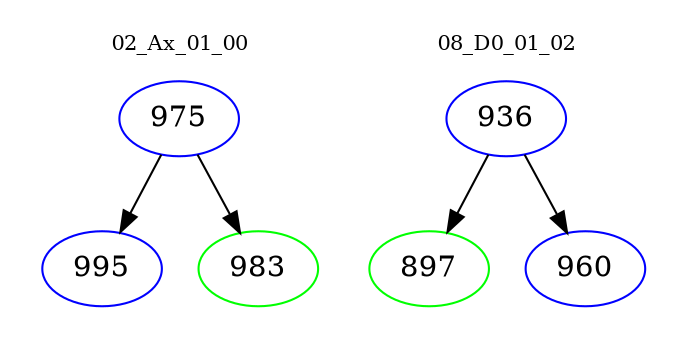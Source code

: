 digraph{
subgraph cluster_0 {
color = white
label = "02_Ax_01_00";
fontsize=10;
T0_975 [label="975", color="blue"]
T0_975 -> T0_995 [color="black"]
T0_995 [label="995", color="blue"]
T0_975 -> T0_983 [color="black"]
T0_983 [label="983", color="green"]
}
subgraph cluster_1 {
color = white
label = "08_D0_01_02";
fontsize=10;
T1_936 [label="936", color="blue"]
T1_936 -> T1_897 [color="black"]
T1_897 [label="897", color="green"]
T1_936 -> T1_960 [color="black"]
T1_960 [label="960", color="blue"]
}
}

